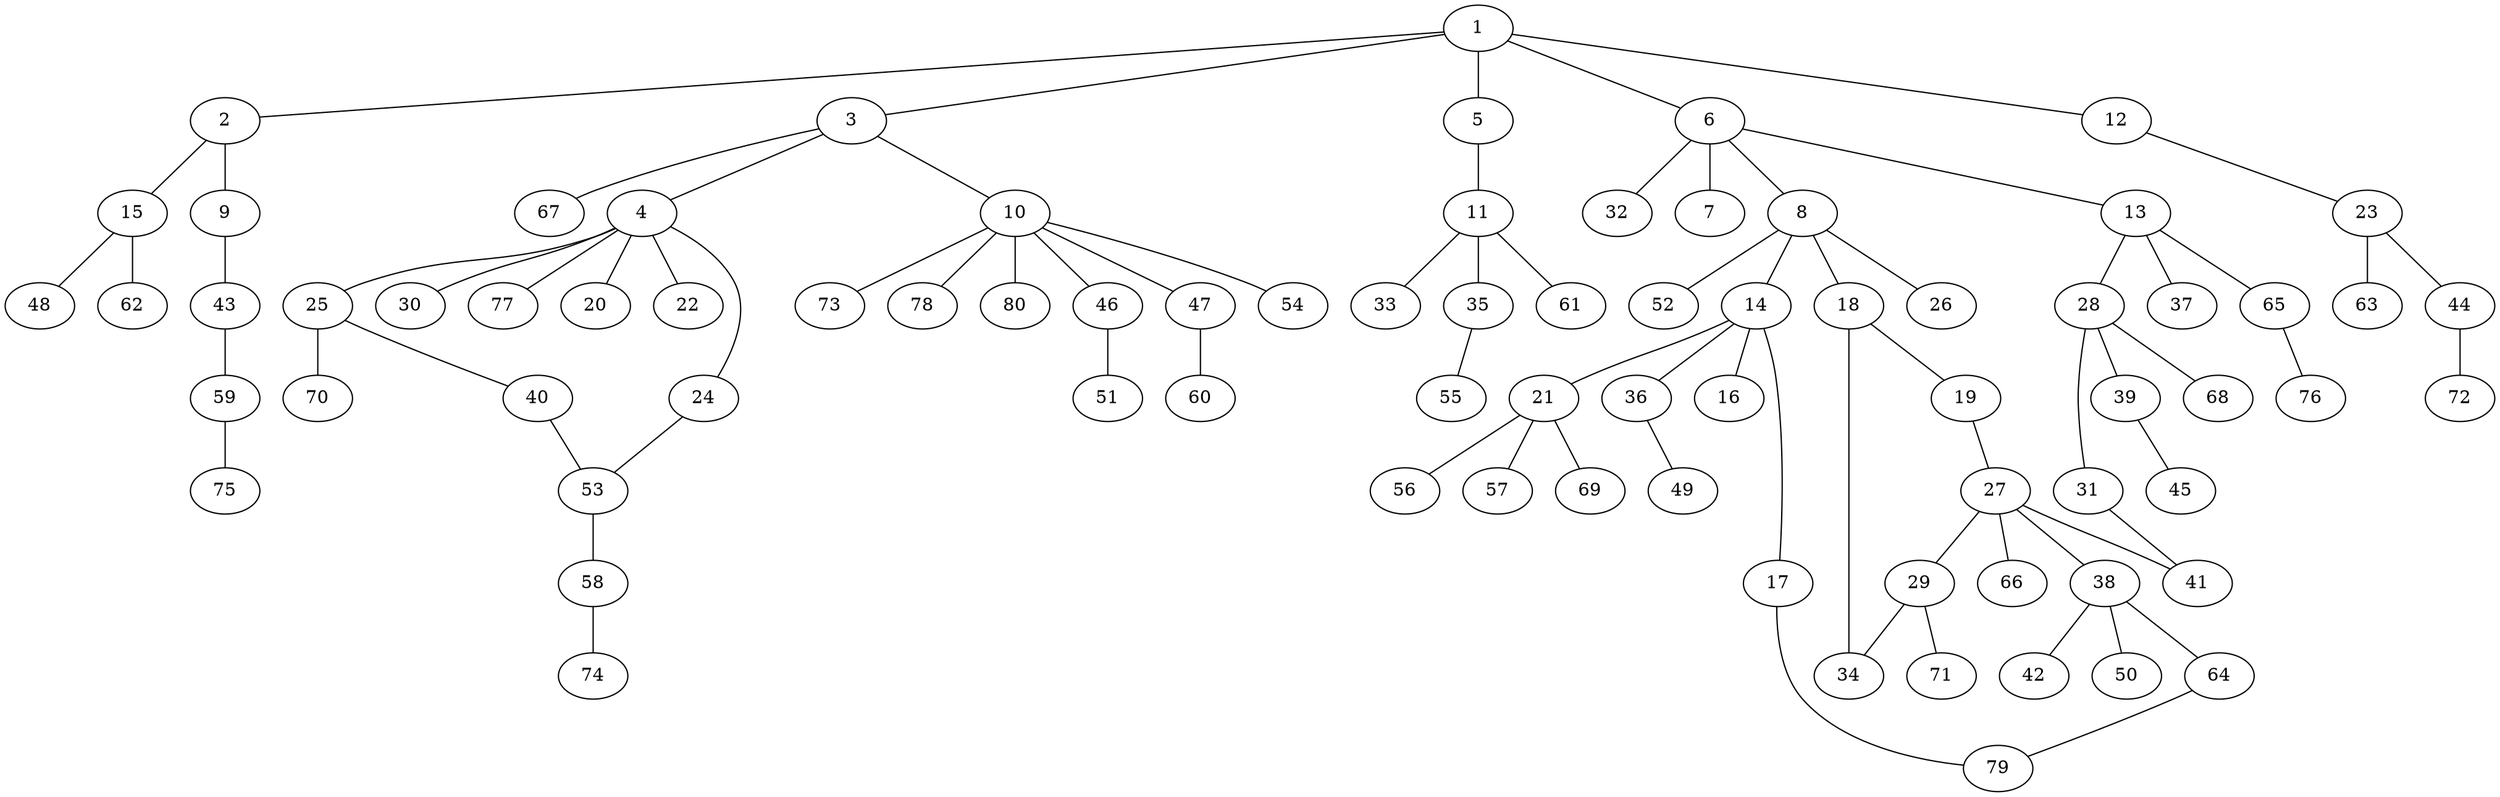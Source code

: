 graph graphname {1--2
1--3
1--5
1--6
1--12
2--9
2--15
3--4
3--10
3--67
4--20
4--22
4--24
4--25
4--30
4--77
5--11
6--7
6--8
6--13
6--32
8--14
8--18
8--26
8--52
9--43
10--46
10--47
10--54
10--73
10--78
10--80
11--33
11--35
11--61
12--23
13--28
13--37
13--65
14--16
14--17
14--21
14--36
15--48
15--62
17--79
18--19
18--34
19--27
21--56
21--57
21--69
23--44
23--63
24--53
25--40
25--70
27--29
27--38
27--41
27--66
28--31
28--39
28--68
29--34
29--71
31--41
35--55
36--49
38--42
38--50
38--64
39--45
40--53
43--59
44--72
46--51
47--60
53--58
58--74
59--75
64--79
65--76
}